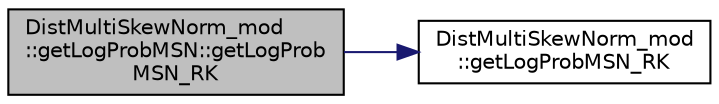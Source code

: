 digraph "DistMultiSkewNorm_mod::getLogProbMSN::getLogProbMSN_RK"
{
 // LATEX_PDF_SIZE
  edge [fontname="Helvetica",fontsize="10",labelfontname="Helvetica",labelfontsize="10"];
  node [fontname="Helvetica",fontsize="10",shape=record];
  rankdir="LR";
  Node1 [label="DistMultiSkewNorm_mod\l::getLogProbMSN::getLogProb\lMSN_RK",height=0.2,width=0.4,color="black", fillcolor="grey75", style="filled", fontcolor="black",tooltip="Return the log-probability-density-function value of obtaining Point from a Multivariate-Skew-Normal ..."];
  Node1 -> Node2 [color="midnightblue",fontsize="10",style="solid",fontname="Helvetica"];
  Node2 [label="DistMultiSkewNorm_mod\l::getLogProbMSN_RK",height=0.2,width=0.4,color="black", fillcolor="white", style="filled",URL="$namespaceDistMultiSkewNorm__mod.html#ae5b20bf64ab63c3cfc971b219b3e71bb",tooltip="Return the log-probability-density-function value of obtaining Point from a Multivariate-Skew-Normal ..."];
}
